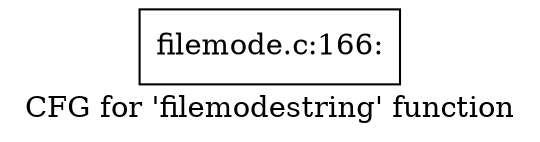 digraph "CFG for 'filemodestring' function" {
	label="CFG for 'filemodestring' function";

	Node0xcf399e0 [shape=record,label="{filemode.c:166:}"];
}
